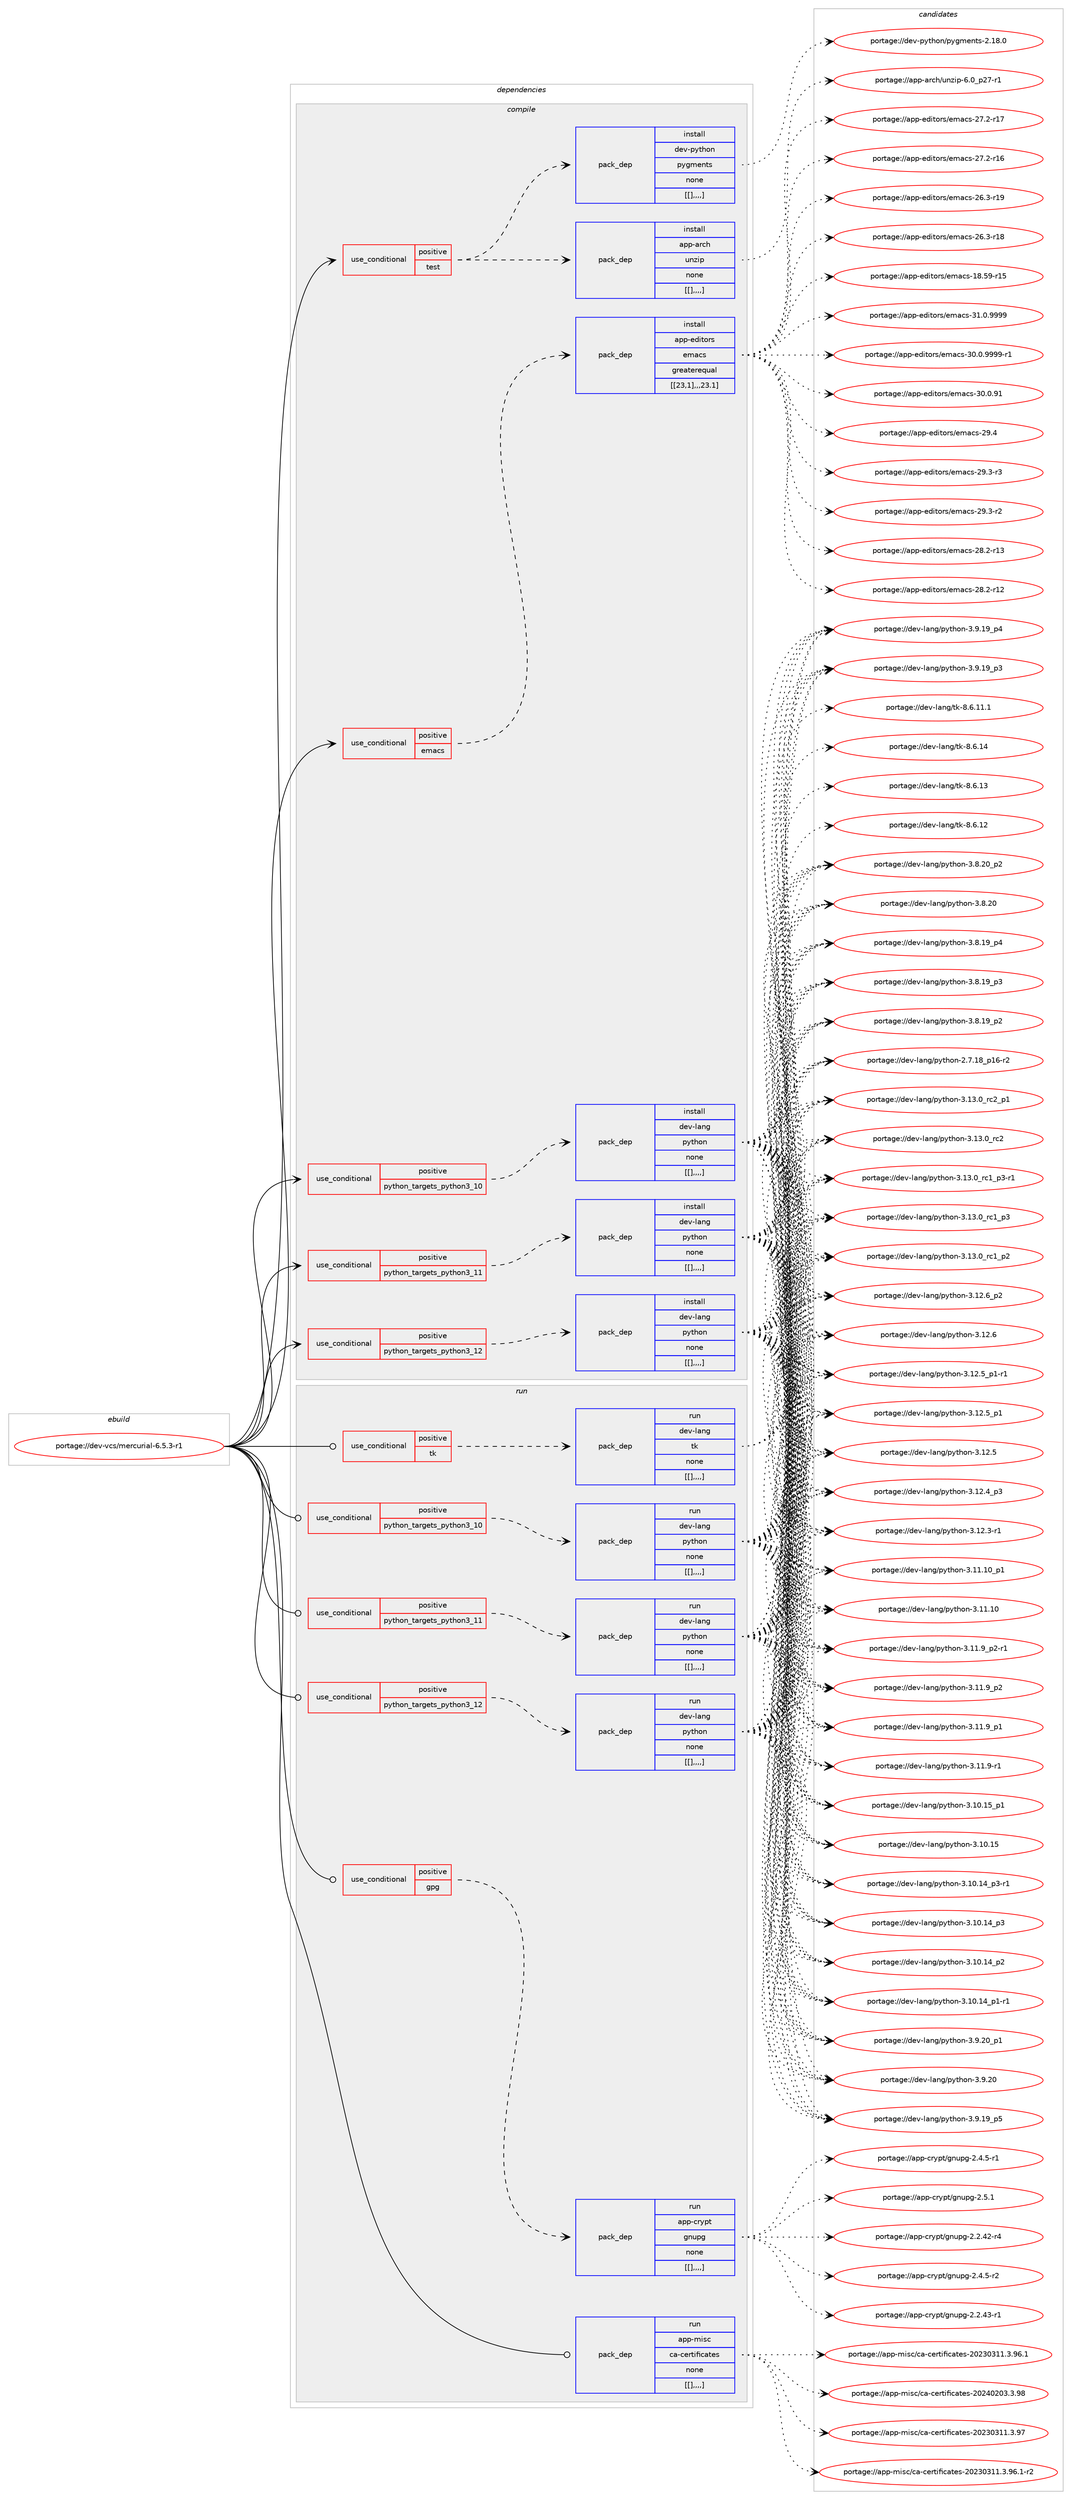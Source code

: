 digraph prolog {

# *************
# Graph options
# *************

newrank=true;
concentrate=true;
compound=true;
graph [rankdir=LR,fontname=Helvetica,fontsize=10,ranksep=1.5];#, ranksep=2.5, nodesep=0.2];
edge  [arrowhead=vee];
node  [fontname=Helvetica,fontsize=10];

# **********
# The ebuild
# **********

subgraph cluster_leftcol {
color=gray;
label=<<i>ebuild</i>>;
id [label="portage://dev-vcs/mercurial-6.5.3-r1", color=red, width=4, href="../dev-vcs/mercurial-6.5.3-r1.svg"];
}

# ****************
# The dependencies
# ****************

subgraph cluster_midcol {
color=gray;
label=<<i>dependencies</i>>;
subgraph cluster_compile {
fillcolor="#eeeeee";
style=filled;
label=<<i>compile</i>>;
subgraph cond65116 {
dependency227702 [label=<<TABLE BORDER="0" CELLBORDER="1" CELLSPACING="0" CELLPADDING="4"><TR><TD ROWSPAN="3" CELLPADDING="10">use_conditional</TD></TR><TR><TD>positive</TD></TR><TR><TD>emacs</TD></TR></TABLE>>, shape=none, color=red];
subgraph pack161127 {
dependency227703 [label=<<TABLE BORDER="0" CELLBORDER="1" CELLSPACING="0" CELLPADDING="4" WIDTH="220"><TR><TD ROWSPAN="6" CELLPADDING="30">pack_dep</TD></TR><TR><TD WIDTH="110">install</TD></TR><TR><TD>app-editors</TD></TR><TR><TD>emacs</TD></TR><TR><TD>greaterequal</TD></TR><TR><TD>[[23,1],,,23.1]</TD></TR></TABLE>>, shape=none, color=blue];
}
dependency227702:e -> dependency227703:w [weight=20,style="dashed",arrowhead="vee"];
}
id:e -> dependency227702:w [weight=20,style="solid",arrowhead="vee"];
subgraph cond65117 {
dependency227704 [label=<<TABLE BORDER="0" CELLBORDER="1" CELLSPACING="0" CELLPADDING="4"><TR><TD ROWSPAN="3" CELLPADDING="10">use_conditional</TD></TR><TR><TD>positive</TD></TR><TR><TD>python_targets_python3_10</TD></TR></TABLE>>, shape=none, color=red];
subgraph pack161128 {
dependency227705 [label=<<TABLE BORDER="0" CELLBORDER="1" CELLSPACING="0" CELLPADDING="4" WIDTH="220"><TR><TD ROWSPAN="6" CELLPADDING="30">pack_dep</TD></TR><TR><TD WIDTH="110">install</TD></TR><TR><TD>dev-lang</TD></TR><TR><TD>python</TD></TR><TR><TD>none</TD></TR><TR><TD>[[],,,,]</TD></TR></TABLE>>, shape=none, color=blue];
}
dependency227704:e -> dependency227705:w [weight=20,style="dashed",arrowhead="vee"];
}
id:e -> dependency227704:w [weight=20,style="solid",arrowhead="vee"];
subgraph cond65118 {
dependency227706 [label=<<TABLE BORDER="0" CELLBORDER="1" CELLSPACING="0" CELLPADDING="4"><TR><TD ROWSPAN="3" CELLPADDING="10">use_conditional</TD></TR><TR><TD>positive</TD></TR><TR><TD>python_targets_python3_11</TD></TR></TABLE>>, shape=none, color=red];
subgraph pack161129 {
dependency227707 [label=<<TABLE BORDER="0" CELLBORDER="1" CELLSPACING="0" CELLPADDING="4" WIDTH="220"><TR><TD ROWSPAN="6" CELLPADDING="30">pack_dep</TD></TR><TR><TD WIDTH="110">install</TD></TR><TR><TD>dev-lang</TD></TR><TR><TD>python</TD></TR><TR><TD>none</TD></TR><TR><TD>[[],,,,]</TD></TR></TABLE>>, shape=none, color=blue];
}
dependency227706:e -> dependency227707:w [weight=20,style="dashed",arrowhead="vee"];
}
id:e -> dependency227706:w [weight=20,style="solid",arrowhead="vee"];
subgraph cond65119 {
dependency227708 [label=<<TABLE BORDER="0" CELLBORDER="1" CELLSPACING="0" CELLPADDING="4"><TR><TD ROWSPAN="3" CELLPADDING="10">use_conditional</TD></TR><TR><TD>positive</TD></TR><TR><TD>python_targets_python3_12</TD></TR></TABLE>>, shape=none, color=red];
subgraph pack161130 {
dependency227709 [label=<<TABLE BORDER="0" CELLBORDER="1" CELLSPACING="0" CELLPADDING="4" WIDTH="220"><TR><TD ROWSPAN="6" CELLPADDING="30">pack_dep</TD></TR><TR><TD WIDTH="110">install</TD></TR><TR><TD>dev-lang</TD></TR><TR><TD>python</TD></TR><TR><TD>none</TD></TR><TR><TD>[[],,,,]</TD></TR></TABLE>>, shape=none, color=blue];
}
dependency227708:e -> dependency227709:w [weight=20,style="dashed",arrowhead="vee"];
}
id:e -> dependency227708:w [weight=20,style="solid",arrowhead="vee"];
subgraph cond65120 {
dependency227710 [label=<<TABLE BORDER="0" CELLBORDER="1" CELLSPACING="0" CELLPADDING="4"><TR><TD ROWSPAN="3" CELLPADDING="10">use_conditional</TD></TR><TR><TD>positive</TD></TR><TR><TD>test</TD></TR></TABLE>>, shape=none, color=red];
subgraph pack161131 {
dependency227711 [label=<<TABLE BORDER="0" CELLBORDER="1" CELLSPACING="0" CELLPADDING="4" WIDTH="220"><TR><TD ROWSPAN="6" CELLPADDING="30">pack_dep</TD></TR><TR><TD WIDTH="110">install</TD></TR><TR><TD>app-arch</TD></TR><TR><TD>unzip</TD></TR><TR><TD>none</TD></TR><TR><TD>[[],,,,]</TD></TR></TABLE>>, shape=none, color=blue];
}
dependency227710:e -> dependency227711:w [weight=20,style="dashed",arrowhead="vee"];
subgraph pack161132 {
dependency227712 [label=<<TABLE BORDER="0" CELLBORDER="1" CELLSPACING="0" CELLPADDING="4" WIDTH="220"><TR><TD ROWSPAN="6" CELLPADDING="30">pack_dep</TD></TR><TR><TD WIDTH="110">install</TD></TR><TR><TD>dev-python</TD></TR><TR><TD>pygments</TD></TR><TR><TD>none</TD></TR><TR><TD>[[],,,,]</TD></TR></TABLE>>, shape=none, color=blue];
}
dependency227710:e -> dependency227712:w [weight=20,style="dashed",arrowhead="vee"];
}
id:e -> dependency227710:w [weight=20,style="solid",arrowhead="vee"];
}
subgraph cluster_compileandrun {
fillcolor="#eeeeee";
style=filled;
label=<<i>compile and run</i>>;
}
subgraph cluster_run {
fillcolor="#eeeeee";
style=filled;
label=<<i>run</i>>;
subgraph cond65121 {
dependency227713 [label=<<TABLE BORDER="0" CELLBORDER="1" CELLSPACING="0" CELLPADDING="4"><TR><TD ROWSPAN="3" CELLPADDING="10">use_conditional</TD></TR><TR><TD>positive</TD></TR><TR><TD>gpg</TD></TR></TABLE>>, shape=none, color=red];
subgraph pack161133 {
dependency227714 [label=<<TABLE BORDER="0" CELLBORDER="1" CELLSPACING="0" CELLPADDING="4" WIDTH="220"><TR><TD ROWSPAN="6" CELLPADDING="30">pack_dep</TD></TR><TR><TD WIDTH="110">run</TD></TR><TR><TD>app-crypt</TD></TR><TR><TD>gnupg</TD></TR><TR><TD>none</TD></TR><TR><TD>[[],,,,]</TD></TR></TABLE>>, shape=none, color=blue];
}
dependency227713:e -> dependency227714:w [weight=20,style="dashed",arrowhead="vee"];
}
id:e -> dependency227713:w [weight=20,style="solid",arrowhead="odot"];
subgraph cond65122 {
dependency227715 [label=<<TABLE BORDER="0" CELLBORDER="1" CELLSPACING="0" CELLPADDING="4"><TR><TD ROWSPAN="3" CELLPADDING="10">use_conditional</TD></TR><TR><TD>positive</TD></TR><TR><TD>python_targets_python3_10</TD></TR></TABLE>>, shape=none, color=red];
subgraph pack161134 {
dependency227716 [label=<<TABLE BORDER="0" CELLBORDER="1" CELLSPACING="0" CELLPADDING="4" WIDTH="220"><TR><TD ROWSPAN="6" CELLPADDING="30">pack_dep</TD></TR><TR><TD WIDTH="110">run</TD></TR><TR><TD>dev-lang</TD></TR><TR><TD>python</TD></TR><TR><TD>none</TD></TR><TR><TD>[[],,,,]</TD></TR></TABLE>>, shape=none, color=blue];
}
dependency227715:e -> dependency227716:w [weight=20,style="dashed",arrowhead="vee"];
}
id:e -> dependency227715:w [weight=20,style="solid",arrowhead="odot"];
subgraph cond65123 {
dependency227717 [label=<<TABLE BORDER="0" CELLBORDER="1" CELLSPACING="0" CELLPADDING="4"><TR><TD ROWSPAN="3" CELLPADDING="10">use_conditional</TD></TR><TR><TD>positive</TD></TR><TR><TD>python_targets_python3_11</TD></TR></TABLE>>, shape=none, color=red];
subgraph pack161135 {
dependency227718 [label=<<TABLE BORDER="0" CELLBORDER="1" CELLSPACING="0" CELLPADDING="4" WIDTH="220"><TR><TD ROWSPAN="6" CELLPADDING="30">pack_dep</TD></TR><TR><TD WIDTH="110">run</TD></TR><TR><TD>dev-lang</TD></TR><TR><TD>python</TD></TR><TR><TD>none</TD></TR><TR><TD>[[],,,,]</TD></TR></TABLE>>, shape=none, color=blue];
}
dependency227717:e -> dependency227718:w [weight=20,style="dashed",arrowhead="vee"];
}
id:e -> dependency227717:w [weight=20,style="solid",arrowhead="odot"];
subgraph cond65124 {
dependency227719 [label=<<TABLE BORDER="0" CELLBORDER="1" CELLSPACING="0" CELLPADDING="4"><TR><TD ROWSPAN="3" CELLPADDING="10">use_conditional</TD></TR><TR><TD>positive</TD></TR><TR><TD>python_targets_python3_12</TD></TR></TABLE>>, shape=none, color=red];
subgraph pack161136 {
dependency227720 [label=<<TABLE BORDER="0" CELLBORDER="1" CELLSPACING="0" CELLPADDING="4" WIDTH="220"><TR><TD ROWSPAN="6" CELLPADDING="30">pack_dep</TD></TR><TR><TD WIDTH="110">run</TD></TR><TR><TD>dev-lang</TD></TR><TR><TD>python</TD></TR><TR><TD>none</TD></TR><TR><TD>[[],,,,]</TD></TR></TABLE>>, shape=none, color=blue];
}
dependency227719:e -> dependency227720:w [weight=20,style="dashed",arrowhead="vee"];
}
id:e -> dependency227719:w [weight=20,style="solid",arrowhead="odot"];
subgraph cond65125 {
dependency227721 [label=<<TABLE BORDER="0" CELLBORDER="1" CELLSPACING="0" CELLPADDING="4"><TR><TD ROWSPAN="3" CELLPADDING="10">use_conditional</TD></TR><TR><TD>positive</TD></TR><TR><TD>tk</TD></TR></TABLE>>, shape=none, color=red];
subgraph pack161137 {
dependency227722 [label=<<TABLE BORDER="0" CELLBORDER="1" CELLSPACING="0" CELLPADDING="4" WIDTH="220"><TR><TD ROWSPAN="6" CELLPADDING="30">pack_dep</TD></TR><TR><TD WIDTH="110">run</TD></TR><TR><TD>dev-lang</TD></TR><TR><TD>tk</TD></TR><TR><TD>none</TD></TR><TR><TD>[[],,,,]</TD></TR></TABLE>>, shape=none, color=blue];
}
dependency227721:e -> dependency227722:w [weight=20,style="dashed",arrowhead="vee"];
}
id:e -> dependency227721:w [weight=20,style="solid",arrowhead="odot"];
subgraph pack161138 {
dependency227723 [label=<<TABLE BORDER="0" CELLBORDER="1" CELLSPACING="0" CELLPADDING="4" WIDTH="220"><TR><TD ROWSPAN="6" CELLPADDING="30">pack_dep</TD></TR><TR><TD WIDTH="110">run</TD></TR><TR><TD>app-misc</TD></TR><TR><TD>ca-certificates</TD></TR><TR><TD>none</TD></TR><TR><TD>[[],,,,]</TD></TR></TABLE>>, shape=none, color=blue];
}
id:e -> dependency227723:w [weight=20,style="solid",arrowhead="odot"];
}
}

# **************
# The candidates
# **************

subgraph cluster_choices {
rank=same;
color=gray;
label=<<i>candidates</i>>;

subgraph choice161127 {
color=black;
nodesep=1;
choice971121124510110010511611111411547101109979911545514946484657575757 [label="portage://app-editors/emacs-31.0.9999", color=red, width=4,href="../app-editors/emacs-31.0.9999.svg"];
choice9711211245101100105116111114115471011099799115455148464846575757574511449 [label="portage://app-editors/emacs-30.0.9999-r1", color=red, width=4,href="../app-editors/emacs-30.0.9999-r1.svg"];
choice97112112451011001051161111141154710110997991154551484648465749 [label="portage://app-editors/emacs-30.0.91", color=red, width=4,href="../app-editors/emacs-30.0.91.svg"];
choice97112112451011001051161111141154710110997991154550574652 [label="portage://app-editors/emacs-29.4", color=red, width=4,href="../app-editors/emacs-29.4.svg"];
choice971121124510110010511611111411547101109979911545505746514511451 [label="portage://app-editors/emacs-29.3-r3", color=red, width=4,href="../app-editors/emacs-29.3-r3.svg"];
choice971121124510110010511611111411547101109979911545505746514511450 [label="portage://app-editors/emacs-29.3-r2", color=red, width=4,href="../app-editors/emacs-29.3-r2.svg"];
choice97112112451011001051161111141154710110997991154550564650451144951 [label="portage://app-editors/emacs-28.2-r13", color=red, width=4,href="../app-editors/emacs-28.2-r13.svg"];
choice97112112451011001051161111141154710110997991154550564650451144950 [label="portage://app-editors/emacs-28.2-r12", color=red, width=4,href="../app-editors/emacs-28.2-r12.svg"];
choice97112112451011001051161111141154710110997991154550554650451144955 [label="portage://app-editors/emacs-27.2-r17", color=red, width=4,href="../app-editors/emacs-27.2-r17.svg"];
choice97112112451011001051161111141154710110997991154550554650451144954 [label="portage://app-editors/emacs-27.2-r16", color=red, width=4,href="../app-editors/emacs-27.2-r16.svg"];
choice97112112451011001051161111141154710110997991154550544651451144957 [label="portage://app-editors/emacs-26.3-r19", color=red, width=4,href="../app-editors/emacs-26.3-r19.svg"];
choice97112112451011001051161111141154710110997991154550544651451144956 [label="portage://app-editors/emacs-26.3-r18", color=red, width=4,href="../app-editors/emacs-26.3-r18.svg"];
choice9711211245101100105116111114115471011099799115454956465357451144953 [label="portage://app-editors/emacs-18.59-r15", color=red, width=4,href="../app-editors/emacs-18.59-r15.svg"];
dependency227703:e -> choice971121124510110010511611111411547101109979911545514946484657575757:w [style=dotted,weight="100"];
dependency227703:e -> choice9711211245101100105116111114115471011099799115455148464846575757574511449:w [style=dotted,weight="100"];
dependency227703:e -> choice97112112451011001051161111141154710110997991154551484648465749:w [style=dotted,weight="100"];
dependency227703:e -> choice97112112451011001051161111141154710110997991154550574652:w [style=dotted,weight="100"];
dependency227703:e -> choice971121124510110010511611111411547101109979911545505746514511451:w [style=dotted,weight="100"];
dependency227703:e -> choice971121124510110010511611111411547101109979911545505746514511450:w [style=dotted,weight="100"];
dependency227703:e -> choice97112112451011001051161111141154710110997991154550564650451144951:w [style=dotted,weight="100"];
dependency227703:e -> choice97112112451011001051161111141154710110997991154550564650451144950:w [style=dotted,weight="100"];
dependency227703:e -> choice97112112451011001051161111141154710110997991154550554650451144955:w [style=dotted,weight="100"];
dependency227703:e -> choice97112112451011001051161111141154710110997991154550554650451144954:w [style=dotted,weight="100"];
dependency227703:e -> choice97112112451011001051161111141154710110997991154550544651451144957:w [style=dotted,weight="100"];
dependency227703:e -> choice97112112451011001051161111141154710110997991154550544651451144956:w [style=dotted,weight="100"];
dependency227703:e -> choice9711211245101100105116111114115471011099799115454956465357451144953:w [style=dotted,weight="100"];
}
subgraph choice161128 {
color=black;
nodesep=1;
choice100101118451089711010347112121116104111110455146495146489511499509511249 [label="portage://dev-lang/python-3.13.0_rc2_p1", color=red, width=4,href="../dev-lang/python-3.13.0_rc2_p1.svg"];
choice10010111845108971101034711212111610411111045514649514648951149950 [label="portage://dev-lang/python-3.13.0_rc2", color=red, width=4,href="../dev-lang/python-3.13.0_rc2.svg"];
choice1001011184510897110103471121211161041111104551464951464895114994995112514511449 [label="portage://dev-lang/python-3.13.0_rc1_p3-r1", color=red, width=4,href="../dev-lang/python-3.13.0_rc1_p3-r1.svg"];
choice100101118451089711010347112121116104111110455146495146489511499499511251 [label="portage://dev-lang/python-3.13.0_rc1_p3", color=red, width=4,href="../dev-lang/python-3.13.0_rc1_p3.svg"];
choice100101118451089711010347112121116104111110455146495146489511499499511250 [label="portage://dev-lang/python-3.13.0_rc1_p2", color=red, width=4,href="../dev-lang/python-3.13.0_rc1_p2.svg"];
choice100101118451089711010347112121116104111110455146495046549511250 [label="portage://dev-lang/python-3.12.6_p2", color=red, width=4,href="../dev-lang/python-3.12.6_p2.svg"];
choice10010111845108971101034711212111610411111045514649504654 [label="portage://dev-lang/python-3.12.6", color=red, width=4,href="../dev-lang/python-3.12.6.svg"];
choice1001011184510897110103471121211161041111104551464950465395112494511449 [label="portage://dev-lang/python-3.12.5_p1-r1", color=red, width=4,href="../dev-lang/python-3.12.5_p1-r1.svg"];
choice100101118451089711010347112121116104111110455146495046539511249 [label="portage://dev-lang/python-3.12.5_p1", color=red, width=4,href="../dev-lang/python-3.12.5_p1.svg"];
choice10010111845108971101034711212111610411111045514649504653 [label="portage://dev-lang/python-3.12.5", color=red, width=4,href="../dev-lang/python-3.12.5.svg"];
choice100101118451089711010347112121116104111110455146495046529511251 [label="portage://dev-lang/python-3.12.4_p3", color=red, width=4,href="../dev-lang/python-3.12.4_p3.svg"];
choice100101118451089711010347112121116104111110455146495046514511449 [label="portage://dev-lang/python-3.12.3-r1", color=red, width=4,href="../dev-lang/python-3.12.3-r1.svg"];
choice10010111845108971101034711212111610411111045514649494649489511249 [label="portage://dev-lang/python-3.11.10_p1", color=red, width=4,href="../dev-lang/python-3.11.10_p1.svg"];
choice1001011184510897110103471121211161041111104551464949464948 [label="portage://dev-lang/python-3.11.10", color=red, width=4,href="../dev-lang/python-3.11.10.svg"];
choice1001011184510897110103471121211161041111104551464949465795112504511449 [label="portage://dev-lang/python-3.11.9_p2-r1", color=red, width=4,href="../dev-lang/python-3.11.9_p2-r1.svg"];
choice100101118451089711010347112121116104111110455146494946579511250 [label="portage://dev-lang/python-3.11.9_p2", color=red, width=4,href="../dev-lang/python-3.11.9_p2.svg"];
choice100101118451089711010347112121116104111110455146494946579511249 [label="portage://dev-lang/python-3.11.9_p1", color=red, width=4,href="../dev-lang/python-3.11.9_p1.svg"];
choice100101118451089711010347112121116104111110455146494946574511449 [label="portage://dev-lang/python-3.11.9-r1", color=red, width=4,href="../dev-lang/python-3.11.9-r1.svg"];
choice10010111845108971101034711212111610411111045514649484649539511249 [label="portage://dev-lang/python-3.10.15_p1", color=red, width=4,href="../dev-lang/python-3.10.15_p1.svg"];
choice1001011184510897110103471121211161041111104551464948464953 [label="portage://dev-lang/python-3.10.15", color=red, width=4,href="../dev-lang/python-3.10.15.svg"];
choice100101118451089711010347112121116104111110455146494846495295112514511449 [label="portage://dev-lang/python-3.10.14_p3-r1", color=red, width=4,href="../dev-lang/python-3.10.14_p3-r1.svg"];
choice10010111845108971101034711212111610411111045514649484649529511251 [label="portage://dev-lang/python-3.10.14_p3", color=red, width=4,href="../dev-lang/python-3.10.14_p3.svg"];
choice10010111845108971101034711212111610411111045514649484649529511250 [label="portage://dev-lang/python-3.10.14_p2", color=red, width=4,href="../dev-lang/python-3.10.14_p2.svg"];
choice100101118451089711010347112121116104111110455146494846495295112494511449 [label="portage://dev-lang/python-3.10.14_p1-r1", color=red, width=4,href="../dev-lang/python-3.10.14_p1-r1.svg"];
choice100101118451089711010347112121116104111110455146574650489511249 [label="portage://dev-lang/python-3.9.20_p1", color=red, width=4,href="../dev-lang/python-3.9.20_p1.svg"];
choice10010111845108971101034711212111610411111045514657465048 [label="portage://dev-lang/python-3.9.20", color=red, width=4,href="../dev-lang/python-3.9.20.svg"];
choice100101118451089711010347112121116104111110455146574649579511253 [label="portage://dev-lang/python-3.9.19_p5", color=red, width=4,href="../dev-lang/python-3.9.19_p5.svg"];
choice100101118451089711010347112121116104111110455146574649579511252 [label="portage://dev-lang/python-3.9.19_p4", color=red, width=4,href="../dev-lang/python-3.9.19_p4.svg"];
choice100101118451089711010347112121116104111110455146574649579511251 [label="portage://dev-lang/python-3.9.19_p3", color=red, width=4,href="../dev-lang/python-3.9.19_p3.svg"];
choice100101118451089711010347112121116104111110455146564650489511250 [label="portage://dev-lang/python-3.8.20_p2", color=red, width=4,href="../dev-lang/python-3.8.20_p2.svg"];
choice10010111845108971101034711212111610411111045514656465048 [label="portage://dev-lang/python-3.8.20", color=red, width=4,href="../dev-lang/python-3.8.20.svg"];
choice100101118451089711010347112121116104111110455146564649579511252 [label="portage://dev-lang/python-3.8.19_p4", color=red, width=4,href="../dev-lang/python-3.8.19_p4.svg"];
choice100101118451089711010347112121116104111110455146564649579511251 [label="portage://dev-lang/python-3.8.19_p3", color=red, width=4,href="../dev-lang/python-3.8.19_p3.svg"];
choice100101118451089711010347112121116104111110455146564649579511250 [label="portage://dev-lang/python-3.8.19_p2", color=red, width=4,href="../dev-lang/python-3.8.19_p2.svg"];
choice100101118451089711010347112121116104111110455046554649569511249544511450 [label="portage://dev-lang/python-2.7.18_p16-r2", color=red, width=4,href="../dev-lang/python-2.7.18_p16-r2.svg"];
dependency227705:e -> choice100101118451089711010347112121116104111110455146495146489511499509511249:w [style=dotted,weight="100"];
dependency227705:e -> choice10010111845108971101034711212111610411111045514649514648951149950:w [style=dotted,weight="100"];
dependency227705:e -> choice1001011184510897110103471121211161041111104551464951464895114994995112514511449:w [style=dotted,weight="100"];
dependency227705:e -> choice100101118451089711010347112121116104111110455146495146489511499499511251:w [style=dotted,weight="100"];
dependency227705:e -> choice100101118451089711010347112121116104111110455146495146489511499499511250:w [style=dotted,weight="100"];
dependency227705:e -> choice100101118451089711010347112121116104111110455146495046549511250:w [style=dotted,weight="100"];
dependency227705:e -> choice10010111845108971101034711212111610411111045514649504654:w [style=dotted,weight="100"];
dependency227705:e -> choice1001011184510897110103471121211161041111104551464950465395112494511449:w [style=dotted,weight="100"];
dependency227705:e -> choice100101118451089711010347112121116104111110455146495046539511249:w [style=dotted,weight="100"];
dependency227705:e -> choice10010111845108971101034711212111610411111045514649504653:w [style=dotted,weight="100"];
dependency227705:e -> choice100101118451089711010347112121116104111110455146495046529511251:w [style=dotted,weight="100"];
dependency227705:e -> choice100101118451089711010347112121116104111110455146495046514511449:w [style=dotted,weight="100"];
dependency227705:e -> choice10010111845108971101034711212111610411111045514649494649489511249:w [style=dotted,weight="100"];
dependency227705:e -> choice1001011184510897110103471121211161041111104551464949464948:w [style=dotted,weight="100"];
dependency227705:e -> choice1001011184510897110103471121211161041111104551464949465795112504511449:w [style=dotted,weight="100"];
dependency227705:e -> choice100101118451089711010347112121116104111110455146494946579511250:w [style=dotted,weight="100"];
dependency227705:e -> choice100101118451089711010347112121116104111110455146494946579511249:w [style=dotted,weight="100"];
dependency227705:e -> choice100101118451089711010347112121116104111110455146494946574511449:w [style=dotted,weight="100"];
dependency227705:e -> choice10010111845108971101034711212111610411111045514649484649539511249:w [style=dotted,weight="100"];
dependency227705:e -> choice1001011184510897110103471121211161041111104551464948464953:w [style=dotted,weight="100"];
dependency227705:e -> choice100101118451089711010347112121116104111110455146494846495295112514511449:w [style=dotted,weight="100"];
dependency227705:e -> choice10010111845108971101034711212111610411111045514649484649529511251:w [style=dotted,weight="100"];
dependency227705:e -> choice10010111845108971101034711212111610411111045514649484649529511250:w [style=dotted,weight="100"];
dependency227705:e -> choice100101118451089711010347112121116104111110455146494846495295112494511449:w [style=dotted,weight="100"];
dependency227705:e -> choice100101118451089711010347112121116104111110455146574650489511249:w [style=dotted,weight="100"];
dependency227705:e -> choice10010111845108971101034711212111610411111045514657465048:w [style=dotted,weight="100"];
dependency227705:e -> choice100101118451089711010347112121116104111110455146574649579511253:w [style=dotted,weight="100"];
dependency227705:e -> choice100101118451089711010347112121116104111110455146574649579511252:w [style=dotted,weight="100"];
dependency227705:e -> choice100101118451089711010347112121116104111110455146574649579511251:w [style=dotted,weight="100"];
dependency227705:e -> choice100101118451089711010347112121116104111110455146564650489511250:w [style=dotted,weight="100"];
dependency227705:e -> choice10010111845108971101034711212111610411111045514656465048:w [style=dotted,weight="100"];
dependency227705:e -> choice100101118451089711010347112121116104111110455146564649579511252:w [style=dotted,weight="100"];
dependency227705:e -> choice100101118451089711010347112121116104111110455146564649579511251:w [style=dotted,weight="100"];
dependency227705:e -> choice100101118451089711010347112121116104111110455146564649579511250:w [style=dotted,weight="100"];
dependency227705:e -> choice100101118451089711010347112121116104111110455046554649569511249544511450:w [style=dotted,weight="100"];
}
subgraph choice161129 {
color=black;
nodesep=1;
choice100101118451089711010347112121116104111110455146495146489511499509511249 [label="portage://dev-lang/python-3.13.0_rc2_p1", color=red, width=4,href="../dev-lang/python-3.13.0_rc2_p1.svg"];
choice10010111845108971101034711212111610411111045514649514648951149950 [label="portage://dev-lang/python-3.13.0_rc2", color=red, width=4,href="../dev-lang/python-3.13.0_rc2.svg"];
choice1001011184510897110103471121211161041111104551464951464895114994995112514511449 [label="portage://dev-lang/python-3.13.0_rc1_p3-r1", color=red, width=4,href="../dev-lang/python-3.13.0_rc1_p3-r1.svg"];
choice100101118451089711010347112121116104111110455146495146489511499499511251 [label="portage://dev-lang/python-3.13.0_rc1_p3", color=red, width=4,href="../dev-lang/python-3.13.0_rc1_p3.svg"];
choice100101118451089711010347112121116104111110455146495146489511499499511250 [label="portage://dev-lang/python-3.13.0_rc1_p2", color=red, width=4,href="../dev-lang/python-3.13.0_rc1_p2.svg"];
choice100101118451089711010347112121116104111110455146495046549511250 [label="portage://dev-lang/python-3.12.6_p2", color=red, width=4,href="../dev-lang/python-3.12.6_p2.svg"];
choice10010111845108971101034711212111610411111045514649504654 [label="portage://dev-lang/python-3.12.6", color=red, width=4,href="../dev-lang/python-3.12.6.svg"];
choice1001011184510897110103471121211161041111104551464950465395112494511449 [label="portage://dev-lang/python-3.12.5_p1-r1", color=red, width=4,href="../dev-lang/python-3.12.5_p1-r1.svg"];
choice100101118451089711010347112121116104111110455146495046539511249 [label="portage://dev-lang/python-3.12.5_p1", color=red, width=4,href="../dev-lang/python-3.12.5_p1.svg"];
choice10010111845108971101034711212111610411111045514649504653 [label="portage://dev-lang/python-3.12.5", color=red, width=4,href="../dev-lang/python-3.12.5.svg"];
choice100101118451089711010347112121116104111110455146495046529511251 [label="portage://dev-lang/python-3.12.4_p3", color=red, width=4,href="../dev-lang/python-3.12.4_p3.svg"];
choice100101118451089711010347112121116104111110455146495046514511449 [label="portage://dev-lang/python-3.12.3-r1", color=red, width=4,href="../dev-lang/python-3.12.3-r1.svg"];
choice10010111845108971101034711212111610411111045514649494649489511249 [label="portage://dev-lang/python-3.11.10_p1", color=red, width=4,href="../dev-lang/python-3.11.10_p1.svg"];
choice1001011184510897110103471121211161041111104551464949464948 [label="portage://dev-lang/python-3.11.10", color=red, width=4,href="../dev-lang/python-3.11.10.svg"];
choice1001011184510897110103471121211161041111104551464949465795112504511449 [label="portage://dev-lang/python-3.11.9_p2-r1", color=red, width=4,href="../dev-lang/python-3.11.9_p2-r1.svg"];
choice100101118451089711010347112121116104111110455146494946579511250 [label="portage://dev-lang/python-3.11.9_p2", color=red, width=4,href="../dev-lang/python-3.11.9_p2.svg"];
choice100101118451089711010347112121116104111110455146494946579511249 [label="portage://dev-lang/python-3.11.9_p1", color=red, width=4,href="../dev-lang/python-3.11.9_p1.svg"];
choice100101118451089711010347112121116104111110455146494946574511449 [label="portage://dev-lang/python-3.11.9-r1", color=red, width=4,href="../dev-lang/python-3.11.9-r1.svg"];
choice10010111845108971101034711212111610411111045514649484649539511249 [label="portage://dev-lang/python-3.10.15_p1", color=red, width=4,href="../dev-lang/python-3.10.15_p1.svg"];
choice1001011184510897110103471121211161041111104551464948464953 [label="portage://dev-lang/python-3.10.15", color=red, width=4,href="../dev-lang/python-3.10.15.svg"];
choice100101118451089711010347112121116104111110455146494846495295112514511449 [label="portage://dev-lang/python-3.10.14_p3-r1", color=red, width=4,href="../dev-lang/python-3.10.14_p3-r1.svg"];
choice10010111845108971101034711212111610411111045514649484649529511251 [label="portage://dev-lang/python-3.10.14_p3", color=red, width=4,href="../dev-lang/python-3.10.14_p3.svg"];
choice10010111845108971101034711212111610411111045514649484649529511250 [label="portage://dev-lang/python-3.10.14_p2", color=red, width=4,href="../dev-lang/python-3.10.14_p2.svg"];
choice100101118451089711010347112121116104111110455146494846495295112494511449 [label="portage://dev-lang/python-3.10.14_p1-r1", color=red, width=4,href="../dev-lang/python-3.10.14_p1-r1.svg"];
choice100101118451089711010347112121116104111110455146574650489511249 [label="portage://dev-lang/python-3.9.20_p1", color=red, width=4,href="../dev-lang/python-3.9.20_p1.svg"];
choice10010111845108971101034711212111610411111045514657465048 [label="portage://dev-lang/python-3.9.20", color=red, width=4,href="../dev-lang/python-3.9.20.svg"];
choice100101118451089711010347112121116104111110455146574649579511253 [label="portage://dev-lang/python-3.9.19_p5", color=red, width=4,href="../dev-lang/python-3.9.19_p5.svg"];
choice100101118451089711010347112121116104111110455146574649579511252 [label="portage://dev-lang/python-3.9.19_p4", color=red, width=4,href="../dev-lang/python-3.9.19_p4.svg"];
choice100101118451089711010347112121116104111110455146574649579511251 [label="portage://dev-lang/python-3.9.19_p3", color=red, width=4,href="../dev-lang/python-3.9.19_p3.svg"];
choice100101118451089711010347112121116104111110455146564650489511250 [label="portage://dev-lang/python-3.8.20_p2", color=red, width=4,href="../dev-lang/python-3.8.20_p2.svg"];
choice10010111845108971101034711212111610411111045514656465048 [label="portage://dev-lang/python-3.8.20", color=red, width=4,href="../dev-lang/python-3.8.20.svg"];
choice100101118451089711010347112121116104111110455146564649579511252 [label="portage://dev-lang/python-3.8.19_p4", color=red, width=4,href="../dev-lang/python-3.8.19_p4.svg"];
choice100101118451089711010347112121116104111110455146564649579511251 [label="portage://dev-lang/python-3.8.19_p3", color=red, width=4,href="../dev-lang/python-3.8.19_p3.svg"];
choice100101118451089711010347112121116104111110455146564649579511250 [label="portage://dev-lang/python-3.8.19_p2", color=red, width=4,href="../dev-lang/python-3.8.19_p2.svg"];
choice100101118451089711010347112121116104111110455046554649569511249544511450 [label="portage://dev-lang/python-2.7.18_p16-r2", color=red, width=4,href="../dev-lang/python-2.7.18_p16-r2.svg"];
dependency227707:e -> choice100101118451089711010347112121116104111110455146495146489511499509511249:w [style=dotted,weight="100"];
dependency227707:e -> choice10010111845108971101034711212111610411111045514649514648951149950:w [style=dotted,weight="100"];
dependency227707:e -> choice1001011184510897110103471121211161041111104551464951464895114994995112514511449:w [style=dotted,weight="100"];
dependency227707:e -> choice100101118451089711010347112121116104111110455146495146489511499499511251:w [style=dotted,weight="100"];
dependency227707:e -> choice100101118451089711010347112121116104111110455146495146489511499499511250:w [style=dotted,weight="100"];
dependency227707:e -> choice100101118451089711010347112121116104111110455146495046549511250:w [style=dotted,weight="100"];
dependency227707:e -> choice10010111845108971101034711212111610411111045514649504654:w [style=dotted,weight="100"];
dependency227707:e -> choice1001011184510897110103471121211161041111104551464950465395112494511449:w [style=dotted,weight="100"];
dependency227707:e -> choice100101118451089711010347112121116104111110455146495046539511249:w [style=dotted,weight="100"];
dependency227707:e -> choice10010111845108971101034711212111610411111045514649504653:w [style=dotted,weight="100"];
dependency227707:e -> choice100101118451089711010347112121116104111110455146495046529511251:w [style=dotted,weight="100"];
dependency227707:e -> choice100101118451089711010347112121116104111110455146495046514511449:w [style=dotted,weight="100"];
dependency227707:e -> choice10010111845108971101034711212111610411111045514649494649489511249:w [style=dotted,weight="100"];
dependency227707:e -> choice1001011184510897110103471121211161041111104551464949464948:w [style=dotted,weight="100"];
dependency227707:e -> choice1001011184510897110103471121211161041111104551464949465795112504511449:w [style=dotted,weight="100"];
dependency227707:e -> choice100101118451089711010347112121116104111110455146494946579511250:w [style=dotted,weight="100"];
dependency227707:e -> choice100101118451089711010347112121116104111110455146494946579511249:w [style=dotted,weight="100"];
dependency227707:e -> choice100101118451089711010347112121116104111110455146494946574511449:w [style=dotted,weight="100"];
dependency227707:e -> choice10010111845108971101034711212111610411111045514649484649539511249:w [style=dotted,weight="100"];
dependency227707:e -> choice1001011184510897110103471121211161041111104551464948464953:w [style=dotted,weight="100"];
dependency227707:e -> choice100101118451089711010347112121116104111110455146494846495295112514511449:w [style=dotted,weight="100"];
dependency227707:e -> choice10010111845108971101034711212111610411111045514649484649529511251:w [style=dotted,weight="100"];
dependency227707:e -> choice10010111845108971101034711212111610411111045514649484649529511250:w [style=dotted,weight="100"];
dependency227707:e -> choice100101118451089711010347112121116104111110455146494846495295112494511449:w [style=dotted,weight="100"];
dependency227707:e -> choice100101118451089711010347112121116104111110455146574650489511249:w [style=dotted,weight="100"];
dependency227707:e -> choice10010111845108971101034711212111610411111045514657465048:w [style=dotted,weight="100"];
dependency227707:e -> choice100101118451089711010347112121116104111110455146574649579511253:w [style=dotted,weight="100"];
dependency227707:e -> choice100101118451089711010347112121116104111110455146574649579511252:w [style=dotted,weight="100"];
dependency227707:e -> choice100101118451089711010347112121116104111110455146574649579511251:w [style=dotted,weight="100"];
dependency227707:e -> choice100101118451089711010347112121116104111110455146564650489511250:w [style=dotted,weight="100"];
dependency227707:e -> choice10010111845108971101034711212111610411111045514656465048:w [style=dotted,weight="100"];
dependency227707:e -> choice100101118451089711010347112121116104111110455146564649579511252:w [style=dotted,weight="100"];
dependency227707:e -> choice100101118451089711010347112121116104111110455146564649579511251:w [style=dotted,weight="100"];
dependency227707:e -> choice100101118451089711010347112121116104111110455146564649579511250:w [style=dotted,weight="100"];
dependency227707:e -> choice100101118451089711010347112121116104111110455046554649569511249544511450:w [style=dotted,weight="100"];
}
subgraph choice161130 {
color=black;
nodesep=1;
choice100101118451089711010347112121116104111110455146495146489511499509511249 [label="portage://dev-lang/python-3.13.0_rc2_p1", color=red, width=4,href="../dev-lang/python-3.13.0_rc2_p1.svg"];
choice10010111845108971101034711212111610411111045514649514648951149950 [label="portage://dev-lang/python-3.13.0_rc2", color=red, width=4,href="../dev-lang/python-3.13.0_rc2.svg"];
choice1001011184510897110103471121211161041111104551464951464895114994995112514511449 [label="portage://dev-lang/python-3.13.0_rc1_p3-r1", color=red, width=4,href="../dev-lang/python-3.13.0_rc1_p3-r1.svg"];
choice100101118451089711010347112121116104111110455146495146489511499499511251 [label="portage://dev-lang/python-3.13.0_rc1_p3", color=red, width=4,href="../dev-lang/python-3.13.0_rc1_p3.svg"];
choice100101118451089711010347112121116104111110455146495146489511499499511250 [label="portage://dev-lang/python-3.13.0_rc1_p2", color=red, width=4,href="../dev-lang/python-3.13.0_rc1_p2.svg"];
choice100101118451089711010347112121116104111110455146495046549511250 [label="portage://dev-lang/python-3.12.6_p2", color=red, width=4,href="../dev-lang/python-3.12.6_p2.svg"];
choice10010111845108971101034711212111610411111045514649504654 [label="portage://dev-lang/python-3.12.6", color=red, width=4,href="../dev-lang/python-3.12.6.svg"];
choice1001011184510897110103471121211161041111104551464950465395112494511449 [label="portage://dev-lang/python-3.12.5_p1-r1", color=red, width=4,href="../dev-lang/python-3.12.5_p1-r1.svg"];
choice100101118451089711010347112121116104111110455146495046539511249 [label="portage://dev-lang/python-3.12.5_p1", color=red, width=4,href="../dev-lang/python-3.12.5_p1.svg"];
choice10010111845108971101034711212111610411111045514649504653 [label="portage://dev-lang/python-3.12.5", color=red, width=4,href="../dev-lang/python-3.12.5.svg"];
choice100101118451089711010347112121116104111110455146495046529511251 [label="portage://dev-lang/python-3.12.4_p3", color=red, width=4,href="../dev-lang/python-3.12.4_p3.svg"];
choice100101118451089711010347112121116104111110455146495046514511449 [label="portage://dev-lang/python-3.12.3-r1", color=red, width=4,href="../dev-lang/python-3.12.3-r1.svg"];
choice10010111845108971101034711212111610411111045514649494649489511249 [label="portage://dev-lang/python-3.11.10_p1", color=red, width=4,href="../dev-lang/python-3.11.10_p1.svg"];
choice1001011184510897110103471121211161041111104551464949464948 [label="portage://dev-lang/python-3.11.10", color=red, width=4,href="../dev-lang/python-3.11.10.svg"];
choice1001011184510897110103471121211161041111104551464949465795112504511449 [label="portage://dev-lang/python-3.11.9_p2-r1", color=red, width=4,href="../dev-lang/python-3.11.9_p2-r1.svg"];
choice100101118451089711010347112121116104111110455146494946579511250 [label="portage://dev-lang/python-3.11.9_p2", color=red, width=4,href="../dev-lang/python-3.11.9_p2.svg"];
choice100101118451089711010347112121116104111110455146494946579511249 [label="portage://dev-lang/python-3.11.9_p1", color=red, width=4,href="../dev-lang/python-3.11.9_p1.svg"];
choice100101118451089711010347112121116104111110455146494946574511449 [label="portage://dev-lang/python-3.11.9-r1", color=red, width=4,href="../dev-lang/python-3.11.9-r1.svg"];
choice10010111845108971101034711212111610411111045514649484649539511249 [label="portage://dev-lang/python-3.10.15_p1", color=red, width=4,href="../dev-lang/python-3.10.15_p1.svg"];
choice1001011184510897110103471121211161041111104551464948464953 [label="portage://dev-lang/python-3.10.15", color=red, width=4,href="../dev-lang/python-3.10.15.svg"];
choice100101118451089711010347112121116104111110455146494846495295112514511449 [label="portage://dev-lang/python-3.10.14_p3-r1", color=red, width=4,href="../dev-lang/python-3.10.14_p3-r1.svg"];
choice10010111845108971101034711212111610411111045514649484649529511251 [label="portage://dev-lang/python-3.10.14_p3", color=red, width=4,href="../dev-lang/python-3.10.14_p3.svg"];
choice10010111845108971101034711212111610411111045514649484649529511250 [label="portage://dev-lang/python-3.10.14_p2", color=red, width=4,href="../dev-lang/python-3.10.14_p2.svg"];
choice100101118451089711010347112121116104111110455146494846495295112494511449 [label="portage://dev-lang/python-3.10.14_p1-r1", color=red, width=4,href="../dev-lang/python-3.10.14_p1-r1.svg"];
choice100101118451089711010347112121116104111110455146574650489511249 [label="portage://dev-lang/python-3.9.20_p1", color=red, width=4,href="../dev-lang/python-3.9.20_p1.svg"];
choice10010111845108971101034711212111610411111045514657465048 [label="portage://dev-lang/python-3.9.20", color=red, width=4,href="../dev-lang/python-3.9.20.svg"];
choice100101118451089711010347112121116104111110455146574649579511253 [label="portage://dev-lang/python-3.9.19_p5", color=red, width=4,href="../dev-lang/python-3.9.19_p5.svg"];
choice100101118451089711010347112121116104111110455146574649579511252 [label="portage://dev-lang/python-3.9.19_p4", color=red, width=4,href="../dev-lang/python-3.9.19_p4.svg"];
choice100101118451089711010347112121116104111110455146574649579511251 [label="portage://dev-lang/python-3.9.19_p3", color=red, width=4,href="../dev-lang/python-3.9.19_p3.svg"];
choice100101118451089711010347112121116104111110455146564650489511250 [label="portage://dev-lang/python-3.8.20_p2", color=red, width=4,href="../dev-lang/python-3.8.20_p2.svg"];
choice10010111845108971101034711212111610411111045514656465048 [label="portage://dev-lang/python-3.8.20", color=red, width=4,href="../dev-lang/python-3.8.20.svg"];
choice100101118451089711010347112121116104111110455146564649579511252 [label="portage://dev-lang/python-3.8.19_p4", color=red, width=4,href="../dev-lang/python-3.8.19_p4.svg"];
choice100101118451089711010347112121116104111110455146564649579511251 [label="portage://dev-lang/python-3.8.19_p3", color=red, width=4,href="../dev-lang/python-3.8.19_p3.svg"];
choice100101118451089711010347112121116104111110455146564649579511250 [label="portage://dev-lang/python-3.8.19_p2", color=red, width=4,href="../dev-lang/python-3.8.19_p2.svg"];
choice100101118451089711010347112121116104111110455046554649569511249544511450 [label="portage://dev-lang/python-2.7.18_p16-r2", color=red, width=4,href="../dev-lang/python-2.7.18_p16-r2.svg"];
dependency227709:e -> choice100101118451089711010347112121116104111110455146495146489511499509511249:w [style=dotted,weight="100"];
dependency227709:e -> choice10010111845108971101034711212111610411111045514649514648951149950:w [style=dotted,weight="100"];
dependency227709:e -> choice1001011184510897110103471121211161041111104551464951464895114994995112514511449:w [style=dotted,weight="100"];
dependency227709:e -> choice100101118451089711010347112121116104111110455146495146489511499499511251:w [style=dotted,weight="100"];
dependency227709:e -> choice100101118451089711010347112121116104111110455146495146489511499499511250:w [style=dotted,weight="100"];
dependency227709:e -> choice100101118451089711010347112121116104111110455146495046549511250:w [style=dotted,weight="100"];
dependency227709:e -> choice10010111845108971101034711212111610411111045514649504654:w [style=dotted,weight="100"];
dependency227709:e -> choice1001011184510897110103471121211161041111104551464950465395112494511449:w [style=dotted,weight="100"];
dependency227709:e -> choice100101118451089711010347112121116104111110455146495046539511249:w [style=dotted,weight="100"];
dependency227709:e -> choice10010111845108971101034711212111610411111045514649504653:w [style=dotted,weight="100"];
dependency227709:e -> choice100101118451089711010347112121116104111110455146495046529511251:w [style=dotted,weight="100"];
dependency227709:e -> choice100101118451089711010347112121116104111110455146495046514511449:w [style=dotted,weight="100"];
dependency227709:e -> choice10010111845108971101034711212111610411111045514649494649489511249:w [style=dotted,weight="100"];
dependency227709:e -> choice1001011184510897110103471121211161041111104551464949464948:w [style=dotted,weight="100"];
dependency227709:e -> choice1001011184510897110103471121211161041111104551464949465795112504511449:w [style=dotted,weight="100"];
dependency227709:e -> choice100101118451089711010347112121116104111110455146494946579511250:w [style=dotted,weight="100"];
dependency227709:e -> choice100101118451089711010347112121116104111110455146494946579511249:w [style=dotted,weight="100"];
dependency227709:e -> choice100101118451089711010347112121116104111110455146494946574511449:w [style=dotted,weight="100"];
dependency227709:e -> choice10010111845108971101034711212111610411111045514649484649539511249:w [style=dotted,weight="100"];
dependency227709:e -> choice1001011184510897110103471121211161041111104551464948464953:w [style=dotted,weight="100"];
dependency227709:e -> choice100101118451089711010347112121116104111110455146494846495295112514511449:w [style=dotted,weight="100"];
dependency227709:e -> choice10010111845108971101034711212111610411111045514649484649529511251:w [style=dotted,weight="100"];
dependency227709:e -> choice10010111845108971101034711212111610411111045514649484649529511250:w [style=dotted,weight="100"];
dependency227709:e -> choice100101118451089711010347112121116104111110455146494846495295112494511449:w [style=dotted,weight="100"];
dependency227709:e -> choice100101118451089711010347112121116104111110455146574650489511249:w [style=dotted,weight="100"];
dependency227709:e -> choice10010111845108971101034711212111610411111045514657465048:w [style=dotted,weight="100"];
dependency227709:e -> choice100101118451089711010347112121116104111110455146574649579511253:w [style=dotted,weight="100"];
dependency227709:e -> choice100101118451089711010347112121116104111110455146574649579511252:w [style=dotted,weight="100"];
dependency227709:e -> choice100101118451089711010347112121116104111110455146574649579511251:w [style=dotted,weight="100"];
dependency227709:e -> choice100101118451089711010347112121116104111110455146564650489511250:w [style=dotted,weight="100"];
dependency227709:e -> choice10010111845108971101034711212111610411111045514656465048:w [style=dotted,weight="100"];
dependency227709:e -> choice100101118451089711010347112121116104111110455146564649579511252:w [style=dotted,weight="100"];
dependency227709:e -> choice100101118451089711010347112121116104111110455146564649579511251:w [style=dotted,weight="100"];
dependency227709:e -> choice100101118451089711010347112121116104111110455146564649579511250:w [style=dotted,weight="100"];
dependency227709:e -> choice100101118451089711010347112121116104111110455046554649569511249544511450:w [style=dotted,weight="100"];
}
subgraph choice161131 {
color=black;
nodesep=1;
choice9711211245971149910447117110122105112455446489511250554511449 [label="portage://app-arch/unzip-6.0_p27-r1", color=red, width=4,href="../app-arch/unzip-6.0_p27-r1.svg"];
dependency227711:e -> choice9711211245971149910447117110122105112455446489511250554511449:w [style=dotted,weight="100"];
}
subgraph choice161132 {
color=black;
nodesep=1;
choice100101118451121211161041111104711212110310910111011611545504649564648 [label="portage://dev-python/pygments-2.18.0", color=red, width=4,href="../dev-python/pygments-2.18.0.svg"];
dependency227712:e -> choice100101118451121211161041111104711212110310910111011611545504649564648:w [style=dotted,weight="100"];
}
subgraph choice161133 {
color=black;
nodesep=1;
choice97112112459911412111211647103110117112103455046534649 [label="portage://app-crypt/gnupg-2.5.1", color=red, width=4,href="../app-crypt/gnupg-2.5.1.svg"];
choice971121124599114121112116471031101171121034550465246534511450 [label="portage://app-crypt/gnupg-2.4.5-r2", color=red, width=4,href="../app-crypt/gnupg-2.4.5-r2.svg"];
choice971121124599114121112116471031101171121034550465246534511449 [label="portage://app-crypt/gnupg-2.4.5-r1", color=red, width=4,href="../app-crypt/gnupg-2.4.5-r1.svg"];
choice97112112459911412111211647103110117112103455046504652514511449 [label="portage://app-crypt/gnupg-2.2.43-r1", color=red, width=4,href="../app-crypt/gnupg-2.2.43-r1.svg"];
choice97112112459911412111211647103110117112103455046504652504511452 [label="portage://app-crypt/gnupg-2.2.42-r4", color=red, width=4,href="../app-crypt/gnupg-2.2.42-r4.svg"];
dependency227714:e -> choice97112112459911412111211647103110117112103455046534649:w [style=dotted,weight="100"];
dependency227714:e -> choice971121124599114121112116471031101171121034550465246534511450:w [style=dotted,weight="100"];
dependency227714:e -> choice971121124599114121112116471031101171121034550465246534511449:w [style=dotted,weight="100"];
dependency227714:e -> choice97112112459911412111211647103110117112103455046504652514511449:w [style=dotted,weight="100"];
dependency227714:e -> choice97112112459911412111211647103110117112103455046504652504511452:w [style=dotted,weight="100"];
}
subgraph choice161134 {
color=black;
nodesep=1;
choice100101118451089711010347112121116104111110455146495146489511499509511249 [label="portage://dev-lang/python-3.13.0_rc2_p1", color=red, width=4,href="../dev-lang/python-3.13.0_rc2_p1.svg"];
choice10010111845108971101034711212111610411111045514649514648951149950 [label="portage://dev-lang/python-3.13.0_rc2", color=red, width=4,href="../dev-lang/python-3.13.0_rc2.svg"];
choice1001011184510897110103471121211161041111104551464951464895114994995112514511449 [label="portage://dev-lang/python-3.13.0_rc1_p3-r1", color=red, width=4,href="../dev-lang/python-3.13.0_rc1_p3-r1.svg"];
choice100101118451089711010347112121116104111110455146495146489511499499511251 [label="portage://dev-lang/python-3.13.0_rc1_p3", color=red, width=4,href="../dev-lang/python-3.13.0_rc1_p3.svg"];
choice100101118451089711010347112121116104111110455146495146489511499499511250 [label="portage://dev-lang/python-3.13.0_rc1_p2", color=red, width=4,href="../dev-lang/python-3.13.0_rc1_p2.svg"];
choice100101118451089711010347112121116104111110455146495046549511250 [label="portage://dev-lang/python-3.12.6_p2", color=red, width=4,href="../dev-lang/python-3.12.6_p2.svg"];
choice10010111845108971101034711212111610411111045514649504654 [label="portage://dev-lang/python-3.12.6", color=red, width=4,href="../dev-lang/python-3.12.6.svg"];
choice1001011184510897110103471121211161041111104551464950465395112494511449 [label="portage://dev-lang/python-3.12.5_p1-r1", color=red, width=4,href="../dev-lang/python-3.12.5_p1-r1.svg"];
choice100101118451089711010347112121116104111110455146495046539511249 [label="portage://dev-lang/python-3.12.5_p1", color=red, width=4,href="../dev-lang/python-3.12.5_p1.svg"];
choice10010111845108971101034711212111610411111045514649504653 [label="portage://dev-lang/python-3.12.5", color=red, width=4,href="../dev-lang/python-3.12.5.svg"];
choice100101118451089711010347112121116104111110455146495046529511251 [label="portage://dev-lang/python-3.12.4_p3", color=red, width=4,href="../dev-lang/python-3.12.4_p3.svg"];
choice100101118451089711010347112121116104111110455146495046514511449 [label="portage://dev-lang/python-3.12.3-r1", color=red, width=4,href="../dev-lang/python-3.12.3-r1.svg"];
choice10010111845108971101034711212111610411111045514649494649489511249 [label="portage://dev-lang/python-3.11.10_p1", color=red, width=4,href="../dev-lang/python-3.11.10_p1.svg"];
choice1001011184510897110103471121211161041111104551464949464948 [label="portage://dev-lang/python-3.11.10", color=red, width=4,href="../dev-lang/python-3.11.10.svg"];
choice1001011184510897110103471121211161041111104551464949465795112504511449 [label="portage://dev-lang/python-3.11.9_p2-r1", color=red, width=4,href="../dev-lang/python-3.11.9_p2-r1.svg"];
choice100101118451089711010347112121116104111110455146494946579511250 [label="portage://dev-lang/python-3.11.9_p2", color=red, width=4,href="../dev-lang/python-3.11.9_p2.svg"];
choice100101118451089711010347112121116104111110455146494946579511249 [label="portage://dev-lang/python-3.11.9_p1", color=red, width=4,href="../dev-lang/python-3.11.9_p1.svg"];
choice100101118451089711010347112121116104111110455146494946574511449 [label="portage://dev-lang/python-3.11.9-r1", color=red, width=4,href="../dev-lang/python-3.11.9-r1.svg"];
choice10010111845108971101034711212111610411111045514649484649539511249 [label="portage://dev-lang/python-3.10.15_p1", color=red, width=4,href="../dev-lang/python-3.10.15_p1.svg"];
choice1001011184510897110103471121211161041111104551464948464953 [label="portage://dev-lang/python-3.10.15", color=red, width=4,href="../dev-lang/python-3.10.15.svg"];
choice100101118451089711010347112121116104111110455146494846495295112514511449 [label="portage://dev-lang/python-3.10.14_p3-r1", color=red, width=4,href="../dev-lang/python-3.10.14_p3-r1.svg"];
choice10010111845108971101034711212111610411111045514649484649529511251 [label="portage://dev-lang/python-3.10.14_p3", color=red, width=4,href="../dev-lang/python-3.10.14_p3.svg"];
choice10010111845108971101034711212111610411111045514649484649529511250 [label="portage://dev-lang/python-3.10.14_p2", color=red, width=4,href="../dev-lang/python-3.10.14_p2.svg"];
choice100101118451089711010347112121116104111110455146494846495295112494511449 [label="portage://dev-lang/python-3.10.14_p1-r1", color=red, width=4,href="../dev-lang/python-3.10.14_p1-r1.svg"];
choice100101118451089711010347112121116104111110455146574650489511249 [label="portage://dev-lang/python-3.9.20_p1", color=red, width=4,href="../dev-lang/python-3.9.20_p1.svg"];
choice10010111845108971101034711212111610411111045514657465048 [label="portage://dev-lang/python-3.9.20", color=red, width=4,href="../dev-lang/python-3.9.20.svg"];
choice100101118451089711010347112121116104111110455146574649579511253 [label="portage://dev-lang/python-3.9.19_p5", color=red, width=4,href="../dev-lang/python-3.9.19_p5.svg"];
choice100101118451089711010347112121116104111110455146574649579511252 [label="portage://dev-lang/python-3.9.19_p4", color=red, width=4,href="../dev-lang/python-3.9.19_p4.svg"];
choice100101118451089711010347112121116104111110455146574649579511251 [label="portage://dev-lang/python-3.9.19_p3", color=red, width=4,href="../dev-lang/python-3.9.19_p3.svg"];
choice100101118451089711010347112121116104111110455146564650489511250 [label="portage://dev-lang/python-3.8.20_p2", color=red, width=4,href="../dev-lang/python-3.8.20_p2.svg"];
choice10010111845108971101034711212111610411111045514656465048 [label="portage://dev-lang/python-3.8.20", color=red, width=4,href="../dev-lang/python-3.8.20.svg"];
choice100101118451089711010347112121116104111110455146564649579511252 [label="portage://dev-lang/python-3.8.19_p4", color=red, width=4,href="../dev-lang/python-3.8.19_p4.svg"];
choice100101118451089711010347112121116104111110455146564649579511251 [label="portage://dev-lang/python-3.8.19_p3", color=red, width=4,href="../dev-lang/python-3.8.19_p3.svg"];
choice100101118451089711010347112121116104111110455146564649579511250 [label="portage://dev-lang/python-3.8.19_p2", color=red, width=4,href="../dev-lang/python-3.8.19_p2.svg"];
choice100101118451089711010347112121116104111110455046554649569511249544511450 [label="portage://dev-lang/python-2.7.18_p16-r2", color=red, width=4,href="../dev-lang/python-2.7.18_p16-r2.svg"];
dependency227716:e -> choice100101118451089711010347112121116104111110455146495146489511499509511249:w [style=dotted,weight="100"];
dependency227716:e -> choice10010111845108971101034711212111610411111045514649514648951149950:w [style=dotted,weight="100"];
dependency227716:e -> choice1001011184510897110103471121211161041111104551464951464895114994995112514511449:w [style=dotted,weight="100"];
dependency227716:e -> choice100101118451089711010347112121116104111110455146495146489511499499511251:w [style=dotted,weight="100"];
dependency227716:e -> choice100101118451089711010347112121116104111110455146495146489511499499511250:w [style=dotted,weight="100"];
dependency227716:e -> choice100101118451089711010347112121116104111110455146495046549511250:w [style=dotted,weight="100"];
dependency227716:e -> choice10010111845108971101034711212111610411111045514649504654:w [style=dotted,weight="100"];
dependency227716:e -> choice1001011184510897110103471121211161041111104551464950465395112494511449:w [style=dotted,weight="100"];
dependency227716:e -> choice100101118451089711010347112121116104111110455146495046539511249:w [style=dotted,weight="100"];
dependency227716:e -> choice10010111845108971101034711212111610411111045514649504653:w [style=dotted,weight="100"];
dependency227716:e -> choice100101118451089711010347112121116104111110455146495046529511251:w [style=dotted,weight="100"];
dependency227716:e -> choice100101118451089711010347112121116104111110455146495046514511449:w [style=dotted,weight="100"];
dependency227716:e -> choice10010111845108971101034711212111610411111045514649494649489511249:w [style=dotted,weight="100"];
dependency227716:e -> choice1001011184510897110103471121211161041111104551464949464948:w [style=dotted,weight="100"];
dependency227716:e -> choice1001011184510897110103471121211161041111104551464949465795112504511449:w [style=dotted,weight="100"];
dependency227716:e -> choice100101118451089711010347112121116104111110455146494946579511250:w [style=dotted,weight="100"];
dependency227716:e -> choice100101118451089711010347112121116104111110455146494946579511249:w [style=dotted,weight="100"];
dependency227716:e -> choice100101118451089711010347112121116104111110455146494946574511449:w [style=dotted,weight="100"];
dependency227716:e -> choice10010111845108971101034711212111610411111045514649484649539511249:w [style=dotted,weight="100"];
dependency227716:e -> choice1001011184510897110103471121211161041111104551464948464953:w [style=dotted,weight="100"];
dependency227716:e -> choice100101118451089711010347112121116104111110455146494846495295112514511449:w [style=dotted,weight="100"];
dependency227716:e -> choice10010111845108971101034711212111610411111045514649484649529511251:w [style=dotted,weight="100"];
dependency227716:e -> choice10010111845108971101034711212111610411111045514649484649529511250:w [style=dotted,weight="100"];
dependency227716:e -> choice100101118451089711010347112121116104111110455146494846495295112494511449:w [style=dotted,weight="100"];
dependency227716:e -> choice100101118451089711010347112121116104111110455146574650489511249:w [style=dotted,weight="100"];
dependency227716:e -> choice10010111845108971101034711212111610411111045514657465048:w [style=dotted,weight="100"];
dependency227716:e -> choice100101118451089711010347112121116104111110455146574649579511253:w [style=dotted,weight="100"];
dependency227716:e -> choice100101118451089711010347112121116104111110455146574649579511252:w [style=dotted,weight="100"];
dependency227716:e -> choice100101118451089711010347112121116104111110455146574649579511251:w [style=dotted,weight="100"];
dependency227716:e -> choice100101118451089711010347112121116104111110455146564650489511250:w [style=dotted,weight="100"];
dependency227716:e -> choice10010111845108971101034711212111610411111045514656465048:w [style=dotted,weight="100"];
dependency227716:e -> choice100101118451089711010347112121116104111110455146564649579511252:w [style=dotted,weight="100"];
dependency227716:e -> choice100101118451089711010347112121116104111110455146564649579511251:w [style=dotted,weight="100"];
dependency227716:e -> choice100101118451089711010347112121116104111110455146564649579511250:w [style=dotted,weight="100"];
dependency227716:e -> choice100101118451089711010347112121116104111110455046554649569511249544511450:w [style=dotted,weight="100"];
}
subgraph choice161135 {
color=black;
nodesep=1;
choice100101118451089711010347112121116104111110455146495146489511499509511249 [label="portage://dev-lang/python-3.13.0_rc2_p1", color=red, width=4,href="../dev-lang/python-3.13.0_rc2_p1.svg"];
choice10010111845108971101034711212111610411111045514649514648951149950 [label="portage://dev-lang/python-3.13.0_rc2", color=red, width=4,href="../dev-lang/python-3.13.0_rc2.svg"];
choice1001011184510897110103471121211161041111104551464951464895114994995112514511449 [label="portage://dev-lang/python-3.13.0_rc1_p3-r1", color=red, width=4,href="../dev-lang/python-3.13.0_rc1_p3-r1.svg"];
choice100101118451089711010347112121116104111110455146495146489511499499511251 [label="portage://dev-lang/python-3.13.0_rc1_p3", color=red, width=4,href="../dev-lang/python-3.13.0_rc1_p3.svg"];
choice100101118451089711010347112121116104111110455146495146489511499499511250 [label="portage://dev-lang/python-3.13.0_rc1_p2", color=red, width=4,href="../dev-lang/python-3.13.0_rc1_p2.svg"];
choice100101118451089711010347112121116104111110455146495046549511250 [label="portage://dev-lang/python-3.12.6_p2", color=red, width=4,href="../dev-lang/python-3.12.6_p2.svg"];
choice10010111845108971101034711212111610411111045514649504654 [label="portage://dev-lang/python-3.12.6", color=red, width=4,href="../dev-lang/python-3.12.6.svg"];
choice1001011184510897110103471121211161041111104551464950465395112494511449 [label="portage://dev-lang/python-3.12.5_p1-r1", color=red, width=4,href="../dev-lang/python-3.12.5_p1-r1.svg"];
choice100101118451089711010347112121116104111110455146495046539511249 [label="portage://dev-lang/python-3.12.5_p1", color=red, width=4,href="../dev-lang/python-3.12.5_p1.svg"];
choice10010111845108971101034711212111610411111045514649504653 [label="portage://dev-lang/python-3.12.5", color=red, width=4,href="../dev-lang/python-3.12.5.svg"];
choice100101118451089711010347112121116104111110455146495046529511251 [label="portage://dev-lang/python-3.12.4_p3", color=red, width=4,href="../dev-lang/python-3.12.4_p3.svg"];
choice100101118451089711010347112121116104111110455146495046514511449 [label="portage://dev-lang/python-3.12.3-r1", color=red, width=4,href="../dev-lang/python-3.12.3-r1.svg"];
choice10010111845108971101034711212111610411111045514649494649489511249 [label="portage://dev-lang/python-3.11.10_p1", color=red, width=4,href="../dev-lang/python-3.11.10_p1.svg"];
choice1001011184510897110103471121211161041111104551464949464948 [label="portage://dev-lang/python-3.11.10", color=red, width=4,href="../dev-lang/python-3.11.10.svg"];
choice1001011184510897110103471121211161041111104551464949465795112504511449 [label="portage://dev-lang/python-3.11.9_p2-r1", color=red, width=4,href="../dev-lang/python-3.11.9_p2-r1.svg"];
choice100101118451089711010347112121116104111110455146494946579511250 [label="portage://dev-lang/python-3.11.9_p2", color=red, width=4,href="../dev-lang/python-3.11.9_p2.svg"];
choice100101118451089711010347112121116104111110455146494946579511249 [label="portage://dev-lang/python-3.11.9_p1", color=red, width=4,href="../dev-lang/python-3.11.9_p1.svg"];
choice100101118451089711010347112121116104111110455146494946574511449 [label="portage://dev-lang/python-3.11.9-r1", color=red, width=4,href="../dev-lang/python-3.11.9-r1.svg"];
choice10010111845108971101034711212111610411111045514649484649539511249 [label="portage://dev-lang/python-3.10.15_p1", color=red, width=4,href="../dev-lang/python-3.10.15_p1.svg"];
choice1001011184510897110103471121211161041111104551464948464953 [label="portage://dev-lang/python-3.10.15", color=red, width=4,href="../dev-lang/python-3.10.15.svg"];
choice100101118451089711010347112121116104111110455146494846495295112514511449 [label="portage://dev-lang/python-3.10.14_p3-r1", color=red, width=4,href="../dev-lang/python-3.10.14_p3-r1.svg"];
choice10010111845108971101034711212111610411111045514649484649529511251 [label="portage://dev-lang/python-3.10.14_p3", color=red, width=4,href="../dev-lang/python-3.10.14_p3.svg"];
choice10010111845108971101034711212111610411111045514649484649529511250 [label="portage://dev-lang/python-3.10.14_p2", color=red, width=4,href="../dev-lang/python-3.10.14_p2.svg"];
choice100101118451089711010347112121116104111110455146494846495295112494511449 [label="portage://dev-lang/python-3.10.14_p1-r1", color=red, width=4,href="../dev-lang/python-3.10.14_p1-r1.svg"];
choice100101118451089711010347112121116104111110455146574650489511249 [label="portage://dev-lang/python-3.9.20_p1", color=red, width=4,href="../dev-lang/python-3.9.20_p1.svg"];
choice10010111845108971101034711212111610411111045514657465048 [label="portage://dev-lang/python-3.9.20", color=red, width=4,href="../dev-lang/python-3.9.20.svg"];
choice100101118451089711010347112121116104111110455146574649579511253 [label="portage://dev-lang/python-3.9.19_p5", color=red, width=4,href="../dev-lang/python-3.9.19_p5.svg"];
choice100101118451089711010347112121116104111110455146574649579511252 [label="portage://dev-lang/python-3.9.19_p4", color=red, width=4,href="../dev-lang/python-3.9.19_p4.svg"];
choice100101118451089711010347112121116104111110455146574649579511251 [label="portage://dev-lang/python-3.9.19_p3", color=red, width=4,href="../dev-lang/python-3.9.19_p3.svg"];
choice100101118451089711010347112121116104111110455146564650489511250 [label="portage://dev-lang/python-3.8.20_p2", color=red, width=4,href="../dev-lang/python-3.8.20_p2.svg"];
choice10010111845108971101034711212111610411111045514656465048 [label="portage://dev-lang/python-3.8.20", color=red, width=4,href="../dev-lang/python-3.8.20.svg"];
choice100101118451089711010347112121116104111110455146564649579511252 [label="portage://dev-lang/python-3.8.19_p4", color=red, width=4,href="../dev-lang/python-3.8.19_p4.svg"];
choice100101118451089711010347112121116104111110455146564649579511251 [label="portage://dev-lang/python-3.8.19_p3", color=red, width=4,href="../dev-lang/python-3.8.19_p3.svg"];
choice100101118451089711010347112121116104111110455146564649579511250 [label="portage://dev-lang/python-3.8.19_p2", color=red, width=4,href="../dev-lang/python-3.8.19_p2.svg"];
choice100101118451089711010347112121116104111110455046554649569511249544511450 [label="portage://dev-lang/python-2.7.18_p16-r2", color=red, width=4,href="../dev-lang/python-2.7.18_p16-r2.svg"];
dependency227718:e -> choice100101118451089711010347112121116104111110455146495146489511499509511249:w [style=dotted,weight="100"];
dependency227718:e -> choice10010111845108971101034711212111610411111045514649514648951149950:w [style=dotted,weight="100"];
dependency227718:e -> choice1001011184510897110103471121211161041111104551464951464895114994995112514511449:w [style=dotted,weight="100"];
dependency227718:e -> choice100101118451089711010347112121116104111110455146495146489511499499511251:w [style=dotted,weight="100"];
dependency227718:e -> choice100101118451089711010347112121116104111110455146495146489511499499511250:w [style=dotted,weight="100"];
dependency227718:e -> choice100101118451089711010347112121116104111110455146495046549511250:w [style=dotted,weight="100"];
dependency227718:e -> choice10010111845108971101034711212111610411111045514649504654:w [style=dotted,weight="100"];
dependency227718:e -> choice1001011184510897110103471121211161041111104551464950465395112494511449:w [style=dotted,weight="100"];
dependency227718:e -> choice100101118451089711010347112121116104111110455146495046539511249:w [style=dotted,weight="100"];
dependency227718:e -> choice10010111845108971101034711212111610411111045514649504653:w [style=dotted,weight="100"];
dependency227718:e -> choice100101118451089711010347112121116104111110455146495046529511251:w [style=dotted,weight="100"];
dependency227718:e -> choice100101118451089711010347112121116104111110455146495046514511449:w [style=dotted,weight="100"];
dependency227718:e -> choice10010111845108971101034711212111610411111045514649494649489511249:w [style=dotted,weight="100"];
dependency227718:e -> choice1001011184510897110103471121211161041111104551464949464948:w [style=dotted,weight="100"];
dependency227718:e -> choice1001011184510897110103471121211161041111104551464949465795112504511449:w [style=dotted,weight="100"];
dependency227718:e -> choice100101118451089711010347112121116104111110455146494946579511250:w [style=dotted,weight="100"];
dependency227718:e -> choice100101118451089711010347112121116104111110455146494946579511249:w [style=dotted,weight="100"];
dependency227718:e -> choice100101118451089711010347112121116104111110455146494946574511449:w [style=dotted,weight="100"];
dependency227718:e -> choice10010111845108971101034711212111610411111045514649484649539511249:w [style=dotted,weight="100"];
dependency227718:e -> choice1001011184510897110103471121211161041111104551464948464953:w [style=dotted,weight="100"];
dependency227718:e -> choice100101118451089711010347112121116104111110455146494846495295112514511449:w [style=dotted,weight="100"];
dependency227718:e -> choice10010111845108971101034711212111610411111045514649484649529511251:w [style=dotted,weight="100"];
dependency227718:e -> choice10010111845108971101034711212111610411111045514649484649529511250:w [style=dotted,weight="100"];
dependency227718:e -> choice100101118451089711010347112121116104111110455146494846495295112494511449:w [style=dotted,weight="100"];
dependency227718:e -> choice100101118451089711010347112121116104111110455146574650489511249:w [style=dotted,weight="100"];
dependency227718:e -> choice10010111845108971101034711212111610411111045514657465048:w [style=dotted,weight="100"];
dependency227718:e -> choice100101118451089711010347112121116104111110455146574649579511253:w [style=dotted,weight="100"];
dependency227718:e -> choice100101118451089711010347112121116104111110455146574649579511252:w [style=dotted,weight="100"];
dependency227718:e -> choice100101118451089711010347112121116104111110455146574649579511251:w [style=dotted,weight="100"];
dependency227718:e -> choice100101118451089711010347112121116104111110455146564650489511250:w [style=dotted,weight="100"];
dependency227718:e -> choice10010111845108971101034711212111610411111045514656465048:w [style=dotted,weight="100"];
dependency227718:e -> choice100101118451089711010347112121116104111110455146564649579511252:w [style=dotted,weight="100"];
dependency227718:e -> choice100101118451089711010347112121116104111110455146564649579511251:w [style=dotted,weight="100"];
dependency227718:e -> choice100101118451089711010347112121116104111110455146564649579511250:w [style=dotted,weight="100"];
dependency227718:e -> choice100101118451089711010347112121116104111110455046554649569511249544511450:w [style=dotted,weight="100"];
}
subgraph choice161136 {
color=black;
nodesep=1;
choice100101118451089711010347112121116104111110455146495146489511499509511249 [label="portage://dev-lang/python-3.13.0_rc2_p1", color=red, width=4,href="../dev-lang/python-3.13.0_rc2_p1.svg"];
choice10010111845108971101034711212111610411111045514649514648951149950 [label="portage://dev-lang/python-3.13.0_rc2", color=red, width=4,href="../dev-lang/python-3.13.0_rc2.svg"];
choice1001011184510897110103471121211161041111104551464951464895114994995112514511449 [label="portage://dev-lang/python-3.13.0_rc1_p3-r1", color=red, width=4,href="../dev-lang/python-3.13.0_rc1_p3-r1.svg"];
choice100101118451089711010347112121116104111110455146495146489511499499511251 [label="portage://dev-lang/python-3.13.0_rc1_p3", color=red, width=4,href="../dev-lang/python-3.13.0_rc1_p3.svg"];
choice100101118451089711010347112121116104111110455146495146489511499499511250 [label="portage://dev-lang/python-3.13.0_rc1_p2", color=red, width=4,href="../dev-lang/python-3.13.0_rc1_p2.svg"];
choice100101118451089711010347112121116104111110455146495046549511250 [label="portage://dev-lang/python-3.12.6_p2", color=red, width=4,href="../dev-lang/python-3.12.6_p2.svg"];
choice10010111845108971101034711212111610411111045514649504654 [label="portage://dev-lang/python-3.12.6", color=red, width=4,href="../dev-lang/python-3.12.6.svg"];
choice1001011184510897110103471121211161041111104551464950465395112494511449 [label="portage://dev-lang/python-3.12.5_p1-r1", color=red, width=4,href="../dev-lang/python-3.12.5_p1-r1.svg"];
choice100101118451089711010347112121116104111110455146495046539511249 [label="portage://dev-lang/python-3.12.5_p1", color=red, width=4,href="../dev-lang/python-3.12.5_p1.svg"];
choice10010111845108971101034711212111610411111045514649504653 [label="portage://dev-lang/python-3.12.5", color=red, width=4,href="../dev-lang/python-3.12.5.svg"];
choice100101118451089711010347112121116104111110455146495046529511251 [label="portage://dev-lang/python-3.12.4_p3", color=red, width=4,href="../dev-lang/python-3.12.4_p3.svg"];
choice100101118451089711010347112121116104111110455146495046514511449 [label="portage://dev-lang/python-3.12.3-r1", color=red, width=4,href="../dev-lang/python-3.12.3-r1.svg"];
choice10010111845108971101034711212111610411111045514649494649489511249 [label="portage://dev-lang/python-3.11.10_p1", color=red, width=4,href="../dev-lang/python-3.11.10_p1.svg"];
choice1001011184510897110103471121211161041111104551464949464948 [label="portage://dev-lang/python-3.11.10", color=red, width=4,href="../dev-lang/python-3.11.10.svg"];
choice1001011184510897110103471121211161041111104551464949465795112504511449 [label="portage://dev-lang/python-3.11.9_p2-r1", color=red, width=4,href="../dev-lang/python-3.11.9_p2-r1.svg"];
choice100101118451089711010347112121116104111110455146494946579511250 [label="portage://dev-lang/python-3.11.9_p2", color=red, width=4,href="../dev-lang/python-3.11.9_p2.svg"];
choice100101118451089711010347112121116104111110455146494946579511249 [label="portage://dev-lang/python-3.11.9_p1", color=red, width=4,href="../dev-lang/python-3.11.9_p1.svg"];
choice100101118451089711010347112121116104111110455146494946574511449 [label="portage://dev-lang/python-3.11.9-r1", color=red, width=4,href="../dev-lang/python-3.11.9-r1.svg"];
choice10010111845108971101034711212111610411111045514649484649539511249 [label="portage://dev-lang/python-3.10.15_p1", color=red, width=4,href="../dev-lang/python-3.10.15_p1.svg"];
choice1001011184510897110103471121211161041111104551464948464953 [label="portage://dev-lang/python-3.10.15", color=red, width=4,href="../dev-lang/python-3.10.15.svg"];
choice100101118451089711010347112121116104111110455146494846495295112514511449 [label="portage://dev-lang/python-3.10.14_p3-r1", color=red, width=4,href="../dev-lang/python-3.10.14_p3-r1.svg"];
choice10010111845108971101034711212111610411111045514649484649529511251 [label="portage://dev-lang/python-3.10.14_p3", color=red, width=4,href="../dev-lang/python-3.10.14_p3.svg"];
choice10010111845108971101034711212111610411111045514649484649529511250 [label="portage://dev-lang/python-3.10.14_p2", color=red, width=4,href="../dev-lang/python-3.10.14_p2.svg"];
choice100101118451089711010347112121116104111110455146494846495295112494511449 [label="portage://dev-lang/python-3.10.14_p1-r1", color=red, width=4,href="../dev-lang/python-3.10.14_p1-r1.svg"];
choice100101118451089711010347112121116104111110455146574650489511249 [label="portage://dev-lang/python-3.9.20_p1", color=red, width=4,href="../dev-lang/python-3.9.20_p1.svg"];
choice10010111845108971101034711212111610411111045514657465048 [label="portage://dev-lang/python-3.9.20", color=red, width=4,href="../dev-lang/python-3.9.20.svg"];
choice100101118451089711010347112121116104111110455146574649579511253 [label="portage://dev-lang/python-3.9.19_p5", color=red, width=4,href="../dev-lang/python-3.9.19_p5.svg"];
choice100101118451089711010347112121116104111110455146574649579511252 [label="portage://dev-lang/python-3.9.19_p4", color=red, width=4,href="../dev-lang/python-3.9.19_p4.svg"];
choice100101118451089711010347112121116104111110455146574649579511251 [label="portage://dev-lang/python-3.9.19_p3", color=red, width=4,href="../dev-lang/python-3.9.19_p3.svg"];
choice100101118451089711010347112121116104111110455146564650489511250 [label="portage://dev-lang/python-3.8.20_p2", color=red, width=4,href="../dev-lang/python-3.8.20_p2.svg"];
choice10010111845108971101034711212111610411111045514656465048 [label="portage://dev-lang/python-3.8.20", color=red, width=4,href="../dev-lang/python-3.8.20.svg"];
choice100101118451089711010347112121116104111110455146564649579511252 [label="portage://dev-lang/python-3.8.19_p4", color=red, width=4,href="../dev-lang/python-3.8.19_p4.svg"];
choice100101118451089711010347112121116104111110455146564649579511251 [label="portage://dev-lang/python-3.8.19_p3", color=red, width=4,href="../dev-lang/python-3.8.19_p3.svg"];
choice100101118451089711010347112121116104111110455146564649579511250 [label="portage://dev-lang/python-3.8.19_p2", color=red, width=4,href="../dev-lang/python-3.8.19_p2.svg"];
choice100101118451089711010347112121116104111110455046554649569511249544511450 [label="portage://dev-lang/python-2.7.18_p16-r2", color=red, width=4,href="../dev-lang/python-2.7.18_p16-r2.svg"];
dependency227720:e -> choice100101118451089711010347112121116104111110455146495146489511499509511249:w [style=dotted,weight="100"];
dependency227720:e -> choice10010111845108971101034711212111610411111045514649514648951149950:w [style=dotted,weight="100"];
dependency227720:e -> choice1001011184510897110103471121211161041111104551464951464895114994995112514511449:w [style=dotted,weight="100"];
dependency227720:e -> choice100101118451089711010347112121116104111110455146495146489511499499511251:w [style=dotted,weight="100"];
dependency227720:e -> choice100101118451089711010347112121116104111110455146495146489511499499511250:w [style=dotted,weight="100"];
dependency227720:e -> choice100101118451089711010347112121116104111110455146495046549511250:w [style=dotted,weight="100"];
dependency227720:e -> choice10010111845108971101034711212111610411111045514649504654:w [style=dotted,weight="100"];
dependency227720:e -> choice1001011184510897110103471121211161041111104551464950465395112494511449:w [style=dotted,weight="100"];
dependency227720:e -> choice100101118451089711010347112121116104111110455146495046539511249:w [style=dotted,weight="100"];
dependency227720:e -> choice10010111845108971101034711212111610411111045514649504653:w [style=dotted,weight="100"];
dependency227720:e -> choice100101118451089711010347112121116104111110455146495046529511251:w [style=dotted,weight="100"];
dependency227720:e -> choice100101118451089711010347112121116104111110455146495046514511449:w [style=dotted,weight="100"];
dependency227720:e -> choice10010111845108971101034711212111610411111045514649494649489511249:w [style=dotted,weight="100"];
dependency227720:e -> choice1001011184510897110103471121211161041111104551464949464948:w [style=dotted,weight="100"];
dependency227720:e -> choice1001011184510897110103471121211161041111104551464949465795112504511449:w [style=dotted,weight="100"];
dependency227720:e -> choice100101118451089711010347112121116104111110455146494946579511250:w [style=dotted,weight="100"];
dependency227720:e -> choice100101118451089711010347112121116104111110455146494946579511249:w [style=dotted,weight="100"];
dependency227720:e -> choice100101118451089711010347112121116104111110455146494946574511449:w [style=dotted,weight="100"];
dependency227720:e -> choice10010111845108971101034711212111610411111045514649484649539511249:w [style=dotted,weight="100"];
dependency227720:e -> choice1001011184510897110103471121211161041111104551464948464953:w [style=dotted,weight="100"];
dependency227720:e -> choice100101118451089711010347112121116104111110455146494846495295112514511449:w [style=dotted,weight="100"];
dependency227720:e -> choice10010111845108971101034711212111610411111045514649484649529511251:w [style=dotted,weight="100"];
dependency227720:e -> choice10010111845108971101034711212111610411111045514649484649529511250:w [style=dotted,weight="100"];
dependency227720:e -> choice100101118451089711010347112121116104111110455146494846495295112494511449:w [style=dotted,weight="100"];
dependency227720:e -> choice100101118451089711010347112121116104111110455146574650489511249:w [style=dotted,weight="100"];
dependency227720:e -> choice10010111845108971101034711212111610411111045514657465048:w [style=dotted,weight="100"];
dependency227720:e -> choice100101118451089711010347112121116104111110455146574649579511253:w [style=dotted,weight="100"];
dependency227720:e -> choice100101118451089711010347112121116104111110455146574649579511252:w [style=dotted,weight="100"];
dependency227720:e -> choice100101118451089711010347112121116104111110455146574649579511251:w [style=dotted,weight="100"];
dependency227720:e -> choice100101118451089711010347112121116104111110455146564650489511250:w [style=dotted,weight="100"];
dependency227720:e -> choice10010111845108971101034711212111610411111045514656465048:w [style=dotted,weight="100"];
dependency227720:e -> choice100101118451089711010347112121116104111110455146564649579511252:w [style=dotted,weight="100"];
dependency227720:e -> choice100101118451089711010347112121116104111110455146564649579511251:w [style=dotted,weight="100"];
dependency227720:e -> choice100101118451089711010347112121116104111110455146564649579511250:w [style=dotted,weight="100"];
dependency227720:e -> choice100101118451089711010347112121116104111110455046554649569511249544511450:w [style=dotted,weight="100"];
}
subgraph choice161137 {
color=black;
nodesep=1;
choice10010111845108971101034711610745564654464952 [label="portage://dev-lang/tk-8.6.14", color=red, width=4,href="../dev-lang/tk-8.6.14.svg"];
choice10010111845108971101034711610745564654464951 [label="portage://dev-lang/tk-8.6.13", color=red, width=4,href="../dev-lang/tk-8.6.13.svg"];
choice10010111845108971101034711610745564654464950 [label="portage://dev-lang/tk-8.6.12", color=red, width=4,href="../dev-lang/tk-8.6.12.svg"];
choice100101118451089711010347116107455646544649494649 [label="portage://dev-lang/tk-8.6.11.1", color=red, width=4,href="../dev-lang/tk-8.6.11.1.svg"];
dependency227722:e -> choice10010111845108971101034711610745564654464952:w [style=dotted,weight="100"];
dependency227722:e -> choice10010111845108971101034711610745564654464951:w [style=dotted,weight="100"];
dependency227722:e -> choice10010111845108971101034711610745564654464950:w [style=dotted,weight="100"];
dependency227722:e -> choice100101118451089711010347116107455646544649494649:w [style=dotted,weight="100"];
}
subgraph choice161138 {
color=black;
nodesep=1;
choice971121124510910511599479997459910111411610510210599971161011154550485052485048514651465756 [label="portage://app-misc/ca-certificates-20240203.3.98", color=red, width=4,href="../app-misc/ca-certificates-20240203.3.98.svg"];
choice971121124510910511599479997459910111411610510210599971161011154550485051485149494651465755 [label="portage://app-misc/ca-certificates-20230311.3.97", color=red, width=4,href="../app-misc/ca-certificates-20230311.3.97.svg"];
choice97112112451091051159947999745991011141161051021059997116101115455048505148514949465146575446494511450 [label="portage://app-misc/ca-certificates-20230311.3.96.1-r2", color=red, width=4,href="../app-misc/ca-certificates-20230311.3.96.1-r2.svg"];
choice9711211245109105115994799974599101114116105102105999711610111545504850514851494946514657544649 [label="portage://app-misc/ca-certificates-20230311.3.96.1", color=red, width=4,href="../app-misc/ca-certificates-20230311.3.96.1.svg"];
dependency227723:e -> choice971121124510910511599479997459910111411610510210599971161011154550485052485048514651465756:w [style=dotted,weight="100"];
dependency227723:e -> choice971121124510910511599479997459910111411610510210599971161011154550485051485149494651465755:w [style=dotted,weight="100"];
dependency227723:e -> choice97112112451091051159947999745991011141161051021059997116101115455048505148514949465146575446494511450:w [style=dotted,weight="100"];
dependency227723:e -> choice9711211245109105115994799974599101114116105102105999711610111545504850514851494946514657544649:w [style=dotted,weight="100"];
}
}

}

